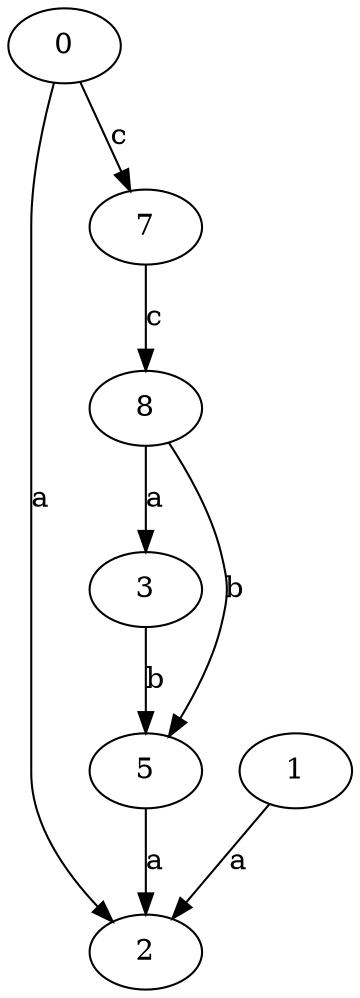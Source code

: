 strict digraph  {
2;
0;
3;
5;
7;
8;
1;
0 -> 2  [label=a];
0 -> 7  [label=c];
3 -> 5  [label=b];
5 -> 2  [label=a];
7 -> 8  [label=c];
8 -> 3  [label=a];
8 -> 5  [label=b];
1 -> 2  [label=a];
}
